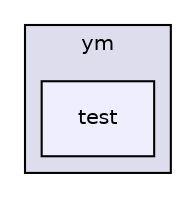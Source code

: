 digraph "src/ym/test" {
  compound=true
  node [ fontsize="10", fontname="Helvetica"];
  edge [ labelfontsize="10", labelfontname="Helvetica"];
  subgraph clusterdir_ab07ab894b4828d180c7bd77e2c0d6d3 {
    graph [ bgcolor="#ddddee", pencolor="black", label="ym" fontname="Helvetica", fontsize="10", URL="dir_ab07ab894b4828d180c7bd77e2c0d6d3.html"]
  dir_9f1b2fca53d0a6d29f1ad5fc2d0b87f0 [shape=box, label="test", style="filled", fillcolor="#eeeeff", pencolor="black", URL="dir_9f1b2fca53d0a6d29f1ad5fc2d0b87f0.html"];
  }
}
